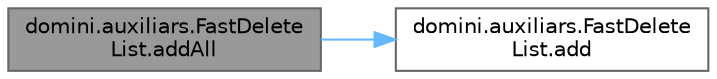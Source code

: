digraph "domini.auxiliars.FastDeleteList.addAll"
{
 // INTERACTIVE_SVG=YES
 // LATEX_PDF_SIZE
  bgcolor="transparent";
  edge [fontname=Helvetica,fontsize=10,labelfontname=Helvetica,labelfontsize=10];
  node [fontname=Helvetica,fontsize=10,shape=box,height=0.2,width=0.4];
  rankdir="LR";
  Node1 [id="Node000001",label="domini.auxiliars.FastDelete\lList.addAll",height=0.2,width=0.4,color="gray40", fillcolor="grey60", style="filled", fontcolor="black",tooltip="Afegeix tots els elements de la llista proporcionada."];
  Node1 -> Node2 [id="edge1_Node000001_Node000002",color="steelblue1",style="solid",tooltip=" "];
  Node2 [id="Node000002",label="domini.auxiliars.FastDelete\lList.add",height=0.2,width=0.4,color="grey40", fillcolor="white", style="filled",URL="$classdomini_1_1auxiliars_1_1_fast_delete_list.html#a29d6683c418cf18c5462bb4b30949cb1",tooltip="Afegeix un element al final de la llista."];
}
